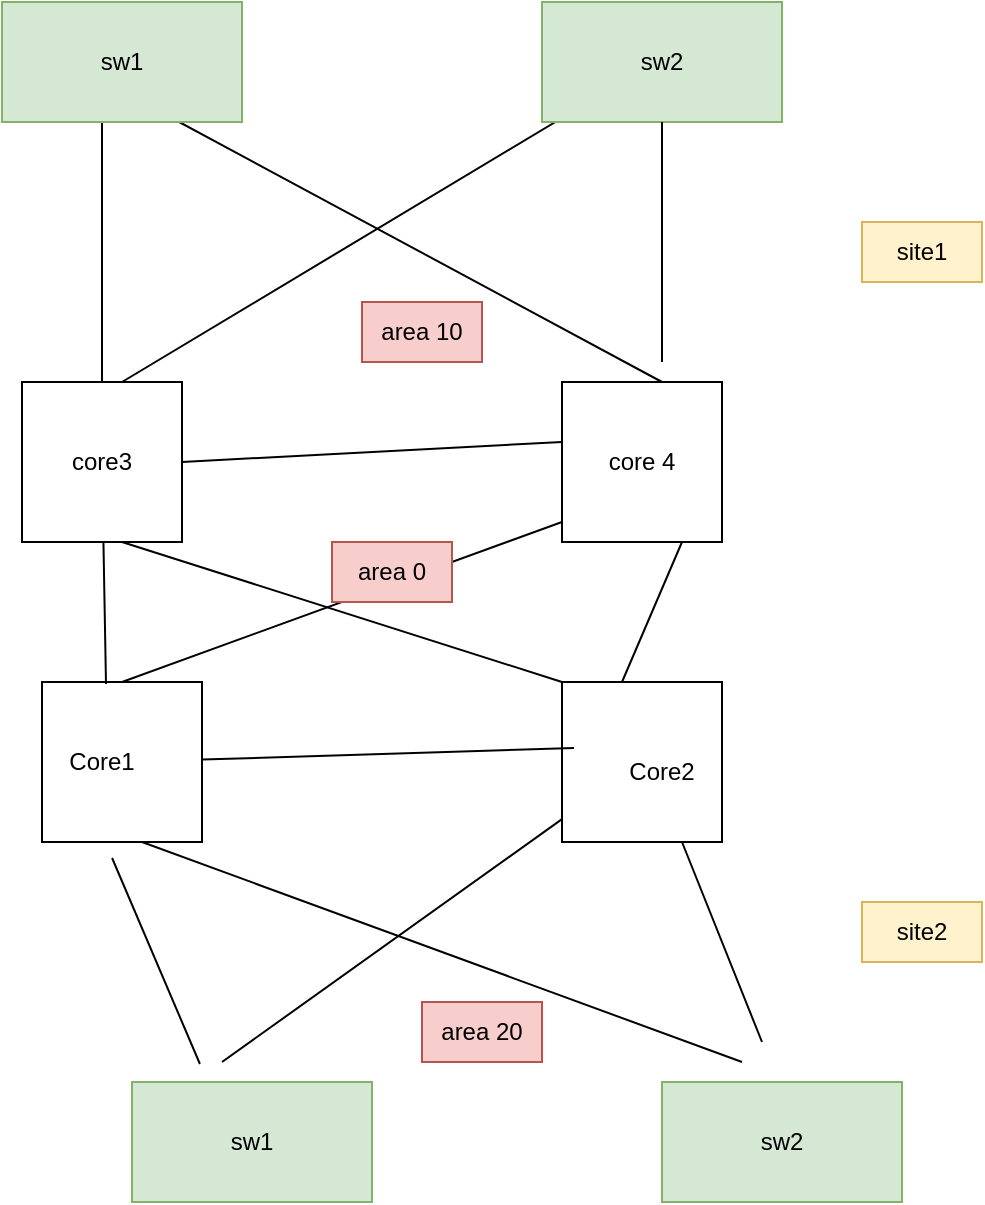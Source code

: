<mxfile version="24.6.5" type="github">
  <diagram name="Page-1" id="rWjeJb-9X7UXIQCQdXav">
    <mxGraphModel dx="1434" dy="780" grid="1" gridSize="10" guides="1" tooltips="1" connect="1" arrows="1" fold="1" page="1" pageScale="1" pageWidth="850" pageHeight="1100" math="0" shadow="0">
      <root>
        <mxCell id="0" />
        <mxCell id="1" parent="0" />
        <mxCell id="Sg4FyrHNjstQbrf_5DKU-1" value="" style="whiteSpace=wrap;html=1;aspect=fixed;" vertex="1" parent="1">
          <mxGeometry x="280" y="450" width="80" height="80" as="geometry" />
        </mxCell>
        <mxCell id="Sg4FyrHNjstQbrf_5DKU-2" value="" style="whiteSpace=wrap;html=1;aspect=fixed;" vertex="1" parent="1">
          <mxGeometry x="540" y="450" width="80" height="80" as="geometry" />
        </mxCell>
        <mxCell id="Sg4FyrHNjstQbrf_5DKU-3" value="sw1" style="rounded=0;whiteSpace=wrap;html=1;fillColor=#d5e8d4;strokeColor=#82b366;" vertex="1" parent="1">
          <mxGeometry x="325" y="650" width="120" height="60" as="geometry" />
        </mxCell>
        <mxCell id="Sg4FyrHNjstQbrf_5DKU-4" value="sw2" style="rounded=0;whiteSpace=wrap;html=1;fillColor=#d5e8d4;strokeColor=#82b366;" vertex="1" parent="1">
          <mxGeometry x="590" y="650" width="120" height="60" as="geometry" />
        </mxCell>
        <mxCell id="Sg4FyrHNjstQbrf_5DKU-5" value="" style="endArrow=none;html=1;rounded=0;entryX=0.438;entryY=1.1;entryDx=0;entryDy=0;entryPerimeter=0;exitX=0.283;exitY=-0.15;exitDx=0;exitDy=0;exitPerimeter=0;" edge="1" parent="1" source="Sg4FyrHNjstQbrf_5DKU-3" target="Sg4FyrHNjstQbrf_5DKU-1">
          <mxGeometry width="50" height="50" relative="1" as="geometry">
            <mxPoint x="100" y="660" as="sourcePoint" />
            <mxPoint x="150" y="610" as="targetPoint" />
          </mxGeometry>
        </mxCell>
        <mxCell id="Sg4FyrHNjstQbrf_5DKU-6" value="" style="endArrow=none;html=1;rounded=0;" edge="1" parent="1">
          <mxGeometry width="50" height="50" relative="1" as="geometry">
            <mxPoint x="640" y="630" as="sourcePoint" />
            <mxPoint x="600" y="530" as="targetPoint" />
          </mxGeometry>
        </mxCell>
        <mxCell id="Sg4FyrHNjstQbrf_5DKU-7" value="" style="endArrow=none;html=1;rounded=0;entryX=0.075;entryY=0.413;entryDx=0;entryDy=0;entryPerimeter=0;" edge="1" parent="1" source="Sg4FyrHNjstQbrf_5DKU-1" target="Sg4FyrHNjstQbrf_5DKU-2">
          <mxGeometry width="50" height="50" relative="1" as="geometry">
            <mxPoint x="100" y="660" as="sourcePoint" />
            <mxPoint x="150" y="610" as="targetPoint" />
          </mxGeometry>
        </mxCell>
        <mxCell id="Sg4FyrHNjstQbrf_5DKU-8" value="" style="endArrow=none;html=1;rounded=0;" edge="1" parent="1" target="Sg4FyrHNjstQbrf_5DKU-2">
          <mxGeometry width="50" height="50" relative="1" as="geometry">
            <mxPoint x="370" y="640" as="sourcePoint" />
            <mxPoint x="150" y="610" as="targetPoint" />
          </mxGeometry>
        </mxCell>
        <mxCell id="Sg4FyrHNjstQbrf_5DKU-9" value="" style="endArrow=none;html=1;rounded=0;" edge="1" parent="1">
          <mxGeometry width="50" height="50" relative="1" as="geometry">
            <mxPoint x="630" y="640" as="sourcePoint" />
            <mxPoint x="330" y="530" as="targetPoint" />
          </mxGeometry>
        </mxCell>
        <mxCell id="Sg4FyrHNjstQbrf_5DKU-10" value="Core1" style="text;html=1;align=center;verticalAlign=middle;whiteSpace=wrap;rounded=0;" vertex="1" parent="1">
          <mxGeometry x="280" y="475" width="60" height="30" as="geometry" />
        </mxCell>
        <mxCell id="Sg4FyrHNjstQbrf_5DKU-11" value="Core2" style="text;html=1;align=center;verticalAlign=middle;whiteSpace=wrap;rounded=0;" vertex="1" parent="1">
          <mxGeometry x="560" y="480" width="60" height="30" as="geometry" />
        </mxCell>
        <mxCell id="Sg4FyrHNjstQbrf_5DKU-13" value="core3" style="whiteSpace=wrap;html=1;aspect=fixed;" vertex="1" parent="1">
          <mxGeometry x="270" y="300" width="80" height="80" as="geometry" />
        </mxCell>
        <mxCell id="Sg4FyrHNjstQbrf_5DKU-14" value="core 4" style="whiteSpace=wrap;html=1;aspect=fixed;" vertex="1" parent="1">
          <mxGeometry x="540" y="300" width="80" height="80" as="geometry" />
        </mxCell>
        <mxCell id="Sg4FyrHNjstQbrf_5DKU-15" value="" style="endArrow=none;html=1;rounded=0;exitX=0.4;exitY=0.013;exitDx=0;exitDy=0;exitPerimeter=0;" edge="1" parent="1" source="Sg4FyrHNjstQbrf_5DKU-1" target="Sg4FyrHNjstQbrf_5DKU-13">
          <mxGeometry width="50" height="50" relative="1" as="geometry">
            <mxPoint x="100" y="660" as="sourcePoint" />
            <mxPoint x="150" y="610" as="targetPoint" />
          </mxGeometry>
        </mxCell>
        <mxCell id="Sg4FyrHNjstQbrf_5DKU-16" value="" style="endArrow=none;html=1;rounded=0;exitX=0.375;exitY=0;exitDx=0;exitDy=0;exitPerimeter=0;" edge="1" parent="1" source="Sg4FyrHNjstQbrf_5DKU-2">
          <mxGeometry width="50" height="50" relative="1" as="geometry">
            <mxPoint x="550" y="430" as="sourcePoint" />
            <mxPoint x="600" y="380" as="targetPoint" />
          </mxGeometry>
        </mxCell>
        <mxCell id="Sg4FyrHNjstQbrf_5DKU-17" value="" style="endArrow=none;html=1;rounded=0;exitX=1;exitY=0.5;exitDx=0;exitDy=0;" edge="1" parent="1" source="Sg4FyrHNjstQbrf_5DKU-13">
          <mxGeometry width="50" height="50" relative="1" as="geometry">
            <mxPoint x="490" y="380" as="sourcePoint" />
            <mxPoint x="540" y="330" as="targetPoint" />
          </mxGeometry>
        </mxCell>
        <mxCell id="Sg4FyrHNjstQbrf_5DKU-18" value="" style="endArrow=none;html=1;rounded=0;exitX=0;exitY=0;exitDx=0;exitDy=0;" edge="1" parent="1" source="Sg4FyrHNjstQbrf_5DKU-2">
          <mxGeometry width="50" height="50" relative="1" as="geometry">
            <mxPoint x="375.364" y="402.146" as="sourcePoint" />
            <mxPoint x="320" y="380" as="targetPoint" />
          </mxGeometry>
        </mxCell>
        <mxCell id="Sg4FyrHNjstQbrf_5DKU-19" value="" style="endArrow=none;html=1;rounded=0;exitX=0.5;exitY=0;exitDx=0;exitDy=0;" edge="1" parent="1" source="Sg4FyrHNjstQbrf_5DKU-1">
          <mxGeometry width="50" height="50" relative="1" as="geometry">
            <mxPoint x="490" y="420" as="sourcePoint" />
            <mxPoint x="540" y="370" as="targetPoint" />
          </mxGeometry>
        </mxCell>
        <mxCell id="Sg4FyrHNjstQbrf_5DKU-20" value="" style="endArrow=none;html=1;rounded=0;" edge="1" parent="1">
          <mxGeometry width="50" height="50" relative="1" as="geometry">
            <mxPoint x="310" y="300" as="sourcePoint" />
            <mxPoint x="310" y="160" as="targetPoint" />
          </mxGeometry>
        </mxCell>
        <mxCell id="Sg4FyrHNjstQbrf_5DKU-21" value="" style="endArrow=none;html=1;rounded=0;" edge="1" parent="1">
          <mxGeometry width="50" height="50" relative="1" as="geometry">
            <mxPoint x="590" y="300" as="sourcePoint" />
            <mxPoint x="330" y="160" as="targetPoint" />
          </mxGeometry>
        </mxCell>
        <mxCell id="Sg4FyrHNjstQbrf_5DKU-23" value="" style="endArrow=none;html=1;rounded=0;" edge="1" parent="1">
          <mxGeometry width="50" height="50" relative="1" as="geometry">
            <mxPoint x="320" y="300" as="sourcePoint" />
            <mxPoint x="570" y="150" as="targetPoint" />
          </mxGeometry>
        </mxCell>
        <mxCell id="Sg4FyrHNjstQbrf_5DKU-22" value="sw1" style="rounded=0;whiteSpace=wrap;html=1;fillColor=#d5e8d4;strokeColor=#82b366;" vertex="1" parent="1">
          <mxGeometry x="260" y="110" width="120" height="60" as="geometry" />
        </mxCell>
        <mxCell id="Sg4FyrHNjstQbrf_5DKU-24" value="sw2" style="rounded=0;whiteSpace=wrap;html=1;fillColor=#d5e8d4;strokeColor=#82b366;" vertex="1" parent="1">
          <mxGeometry x="530" y="110" width="120" height="60" as="geometry" />
        </mxCell>
        <mxCell id="Sg4FyrHNjstQbrf_5DKU-25" value="" style="endArrow=none;html=1;rounded=0;" edge="1" parent="1">
          <mxGeometry width="50" height="50" relative="1" as="geometry">
            <mxPoint x="590" y="290" as="sourcePoint" />
            <mxPoint x="590" y="170" as="targetPoint" />
          </mxGeometry>
        </mxCell>
        <mxCell id="Sg4FyrHNjstQbrf_5DKU-29" value="area 0" style="text;html=1;align=center;verticalAlign=middle;whiteSpace=wrap;rounded=0;fillColor=#f8cecc;strokeColor=#b85450;" vertex="1" parent="1">
          <mxGeometry x="425" y="380" width="60" height="30" as="geometry" />
        </mxCell>
        <mxCell id="Sg4FyrHNjstQbrf_5DKU-30" value="area 20" style="text;html=1;align=center;verticalAlign=middle;whiteSpace=wrap;rounded=0;fillColor=#f8cecc;strokeColor=#b85450;" vertex="1" parent="1">
          <mxGeometry x="470" y="610" width="60" height="30" as="geometry" />
        </mxCell>
        <mxCell id="Sg4FyrHNjstQbrf_5DKU-31" value="area 10" style="text;html=1;align=center;verticalAlign=middle;whiteSpace=wrap;rounded=0;fillColor=#f8cecc;strokeColor=#b85450;" vertex="1" parent="1">
          <mxGeometry x="440" y="260" width="60" height="30" as="geometry" />
        </mxCell>
        <mxCell id="Sg4FyrHNjstQbrf_5DKU-32" value="site1" style="text;html=1;align=center;verticalAlign=middle;whiteSpace=wrap;rounded=0;fillColor=#fff2cc;strokeColor=#d6b656;" vertex="1" parent="1">
          <mxGeometry x="690" y="220" width="60" height="30" as="geometry" />
        </mxCell>
        <mxCell id="Sg4FyrHNjstQbrf_5DKU-33" value="site2" style="text;html=1;align=center;verticalAlign=middle;whiteSpace=wrap;rounded=0;fillColor=#fff2cc;strokeColor=#d6b656;" vertex="1" parent="1">
          <mxGeometry x="690" y="560" width="60" height="30" as="geometry" />
        </mxCell>
      </root>
    </mxGraphModel>
  </diagram>
</mxfile>
